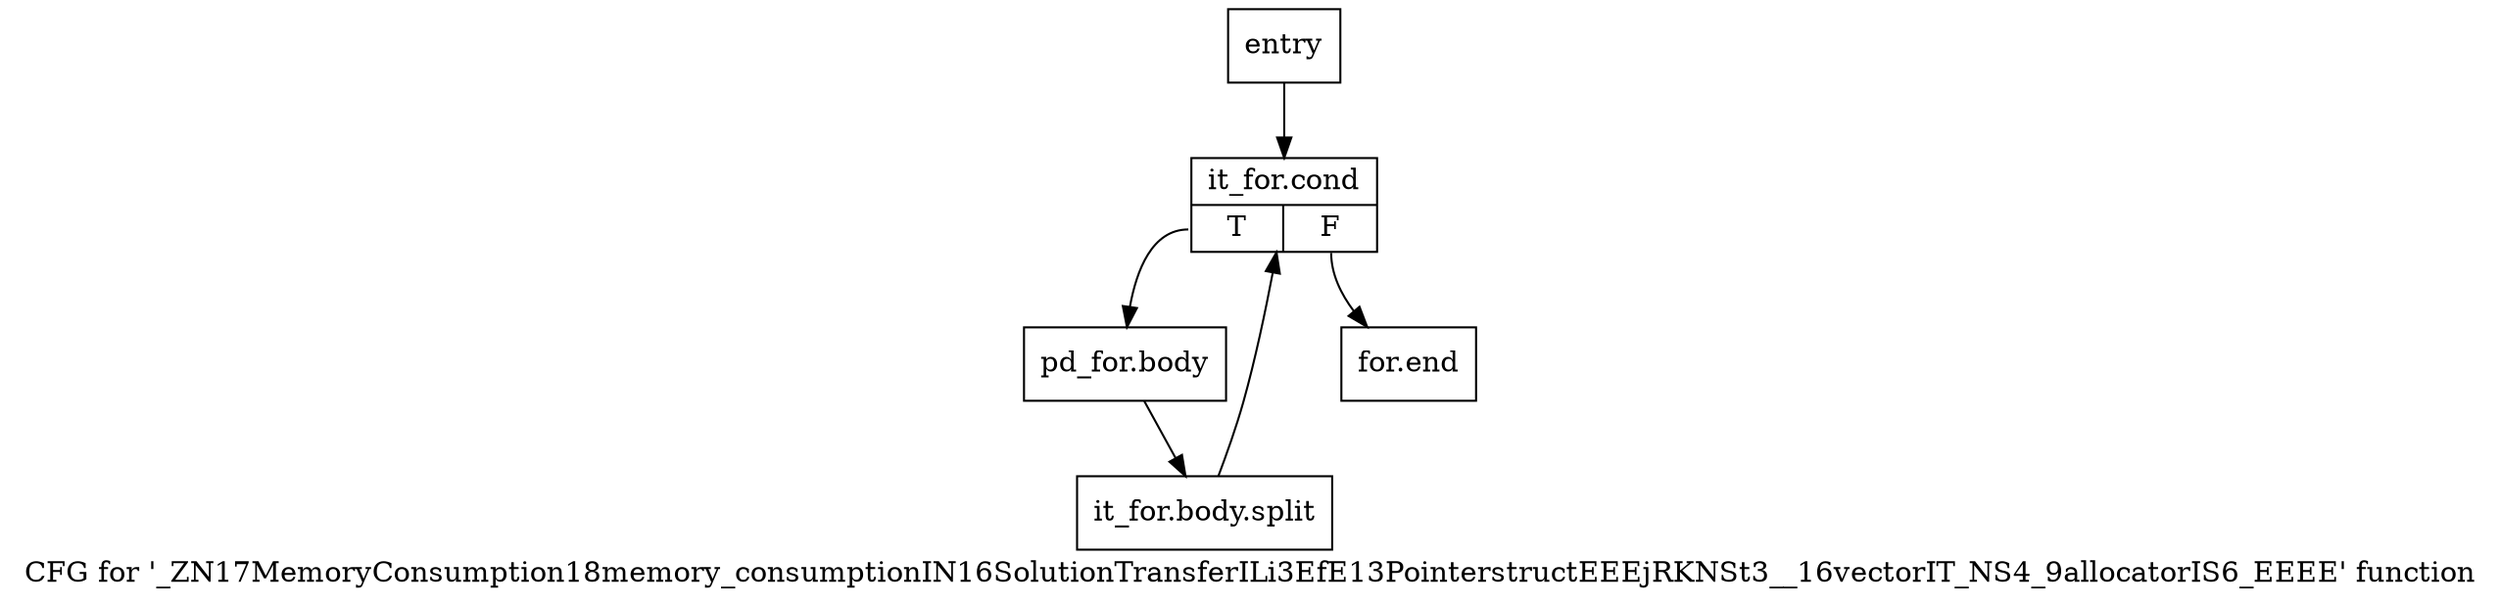 digraph "CFG for '_ZN17MemoryConsumption18memory_consumptionIN16SolutionTransferILi3EfE13PointerstructEEEjRKNSt3__16vectorIT_NS4_9allocatorIS6_EEEE' function" {
	label="CFG for '_ZN17MemoryConsumption18memory_consumptionIN16SolutionTransferILi3EfE13PointerstructEEEjRKNSt3__16vectorIT_NS4_9allocatorIS6_EEEE' function";

	Node0x62b1480 [shape=record,label="{entry}"];
	Node0x62b1480 -> Node0x62b14d0;
	Node0x62b14d0 [shape=record,label="{it_for.cond|{<s0>T|<s1>F}}"];
	Node0x62b14d0:s0 -> Node0x62b1520;
	Node0x62b14d0:s1 -> Node0x62b1570;
	Node0x62b1520 [shape=record,label="{pd_for.body}"];
	Node0x62b1520 -> Node0xb0e0330;
	Node0xb0e0330 [shape=record,label="{it_for.body.split}"];
	Node0xb0e0330 -> Node0x62b14d0;
	Node0x62b1570 [shape=record,label="{for.end}"];
}
